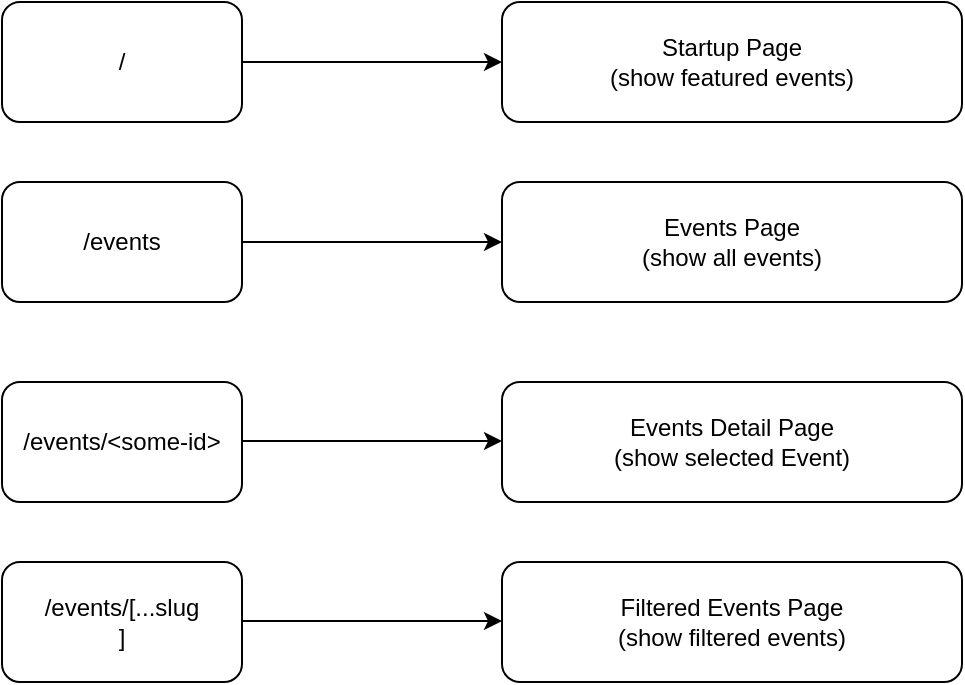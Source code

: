 <mxfile version="16.1.2" type="device"><diagram id="C5RBs43oDa-KdzZeNtuy" name="Page-1"><mxGraphModel dx="1422" dy="865" grid="1" gridSize="10" guides="1" tooltips="1" connect="1" arrows="1" fold="1" page="1" pageScale="1" pageWidth="827" pageHeight="1169" math="0" shadow="0"><root><mxCell id="WIyWlLk6GJQsqaUBKTNV-0"/><mxCell id="WIyWlLk6GJQsqaUBKTNV-1" parent="WIyWlLk6GJQsqaUBKTNV-0"/><mxCell id="PqTyB9b0j-FRYo0AjZ-l-10" style="edgeStyle=orthogonalEdgeStyle;rounded=0;orthogonalLoop=1;jettySize=auto;html=1;entryX=0;entryY=0.5;entryDx=0;entryDy=0;" edge="1" parent="WIyWlLk6GJQsqaUBKTNV-1" source="PqTyB9b0j-FRYo0AjZ-l-1" target="PqTyB9b0j-FRYo0AjZ-l-5"><mxGeometry relative="1" as="geometry"/></mxCell><mxCell id="PqTyB9b0j-FRYo0AjZ-l-1" value="/" style="rounded=1;whiteSpace=wrap;html=1;" vertex="1" parent="WIyWlLk6GJQsqaUBKTNV-1"><mxGeometry x="90" y="210" width="120" height="60" as="geometry"/></mxCell><mxCell id="PqTyB9b0j-FRYo0AjZ-l-2" value="/events" style="rounded=1;whiteSpace=wrap;html=1;" vertex="1" parent="WIyWlLk6GJQsqaUBKTNV-1"><mxGeometry x="90" y="300" width="120" height="60" as="geometry"/></mxCell><mxCell id="PqTyB9b0j-FRYo0AjZ-l-3" value="/events/&amp;lt;some-id&amp;gt;" style="rounded=1;whiteSpace=wrap;html=1;" vertex="1" parent="WIyWlLk6GJQsqaUBKTNV-1"><mxGeometry x="90" y="400" width="120" height="60" as="geometry"/></mxCell><mxCell id="PqTyB9b0j-FRYo0AjZ-l-4" value="/events/[...slug&lt;br&gt;]" style="rounded=1;whiteSpace=wrap;html=1;" vertex="1" parent="WIyWlLk6GJQsqaUBKTNV-1"><mxGeometry x="90" y="490" width="120" height="60" as="geometry"/></mxCell><mxCell id="PqTyB9b0j-FRYo0AjZ-l-5" value="Startup Page&lt;br&gt;(show featured events)" style="rounded=1;whiteSpace=wrap;html=1;" vertex="1" parent="WIyWlLk6GJQsqaUBKTNV-1"><mxGeometry x="340" y="210" width="230" height="60" as="geometry"/></mxCell><mxCell id="PqTyB9b0j-FRYo0AjZ-l-6" value="Events Page&lt;br&gt;(show all events)" style="rounded=1;whiteSpace=wrap;html=1;" vertex="1" parent="WIyWlLk6GJQsqaUBKTNV-1"><mxGeometry x="340" y="300" width="230" height="60" as="geometry"/></mxCell><mxCell id="PqTyB9b0j-FRYo0AjZ-l-7" value="Events Detail Page&lt;br&gt;(show selected Event)" style="rounded=1;whiteSpace=wrap;html=1;" vertex="1" parent="WIyWlLk6GJQsqaUBKTNV-1"><mxGeometry x="340" y="400" width="230" height="60" as="geometry"/></mxCell><mxCell id="PqTyB9b0j-FRYo0AjZ-l-8" value="Filtered Events Page&lt;br&gt;(show filtered events)" style="rounded=1;whiteSpace=wrap;html=1;" vertex="1" parent="WIyWlLk6GJQsqaUBKTNV-1"><mxGeometry x="340" y="490" width="230" height="60" as="geometry"/></mxCell><mxCell id="PqTyB9b0j-FRYo0AjZ-l-11" value="" style="endArrow=classic;html=1;rounded=0;exitX=1;exitY=0.5;exitDx=0;exitDy=0;entryX=0;entryY=0.5;entryDx=0;entryDy=0;" edge="1" parent="WIyWlLk6GJQsqaUBKTNV-1" source="PqTyB9b0j-FRYo0AjZ-l-2" target="PqTyB9b0j-FRYo0AjZ-l-6"><mxGeometry width="50" height="50" relative="1" as="geometry"><mxPoint x="550" y="450" as="sourcePoint"/><mxPoint x="600" y="400" as="targetPoint"/><Array as="points"><mxPoint x="260" y="330"/></Array></mxGeometry></mxCell><mxCell id="PqTyB9b0j-FRYo0AjZ-l-12" value="" style="endArrow=classic;html=1;rounded=0;exitX=1;exitY=0.5;exitDx=0;exitDy=0;entryX=0;entryY=0.5;entryDx=0;entryDy=0;" edge="1" parent="WIyWlLk6GJQsqaUBKTNV-1"><mxGeometry width="50" height="50" relative="1" as="geometry"><mxPoint x="210" y="429.5" as="sourcePoint"/><mxPoint x="340" y="429.5" as="targetPoint"/><Array as="points"/></mxGeometry></mxCell><mxCell id="PqTyB9b0j-FRYo0AjZ-l-13" value="" style="endArrow=classic;html=1;rounded=0;exitX=1;exitY=0.5;exitDx=0;exitDy=0;entryX=0;entryY=0.5;entryDx=0;entryDy=0;" edge="1" parent="WIyWlLk6GJQsqaUBKTNV-1"><mxGeometry width="50" height="50" relative="1" as="geometry"><mxPoint x="210" y="519.5" as="sourcePoint"/><mxPoint x="340" y="519.5" as="targetPoint"/><Array as="points"/></mxGeometry></mxCell></root></mxGraphModel></diagram></mxfile>